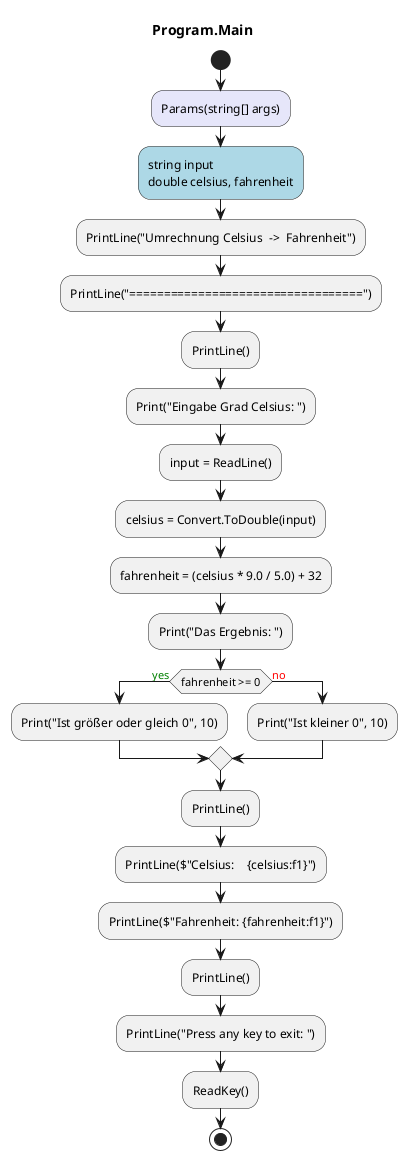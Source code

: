 @startuml Program.Main
title Program.Main
start
#Lavender:Params(string[] args);
#LightBlue:string input
double celsius, fahrenheit;
:PrintLine("Umrechnung Celsius  ->  Fahrenheit");
:PrintLine("==================================");
:PrintLine();
:Print("Eingabe Grad Celsius: ");
:input = ReadLine();
:celsius = Convert.ToDouble(input);
:fahrenheit = (celsius * 9.0 / 5.0) + 32;
:Print("Das Ergebnis: ");
if (fahrenheit >= 0) then (<color:green>yes)
    :Print("Ist größer oder gleich 0", 10);
  else (<color:red>no)
      :Print("Ist kleiner 0", 10);
endif
:PrintLine();
:PrintLine($"Celsius:    {celsius:f1}");
:PrintLine($"Fahrenheit: {fahrenheit:f1}");
:PrintLine();
:PrintLine("Press any key to exit: ");
:ReadKey();
stop
@enduml

